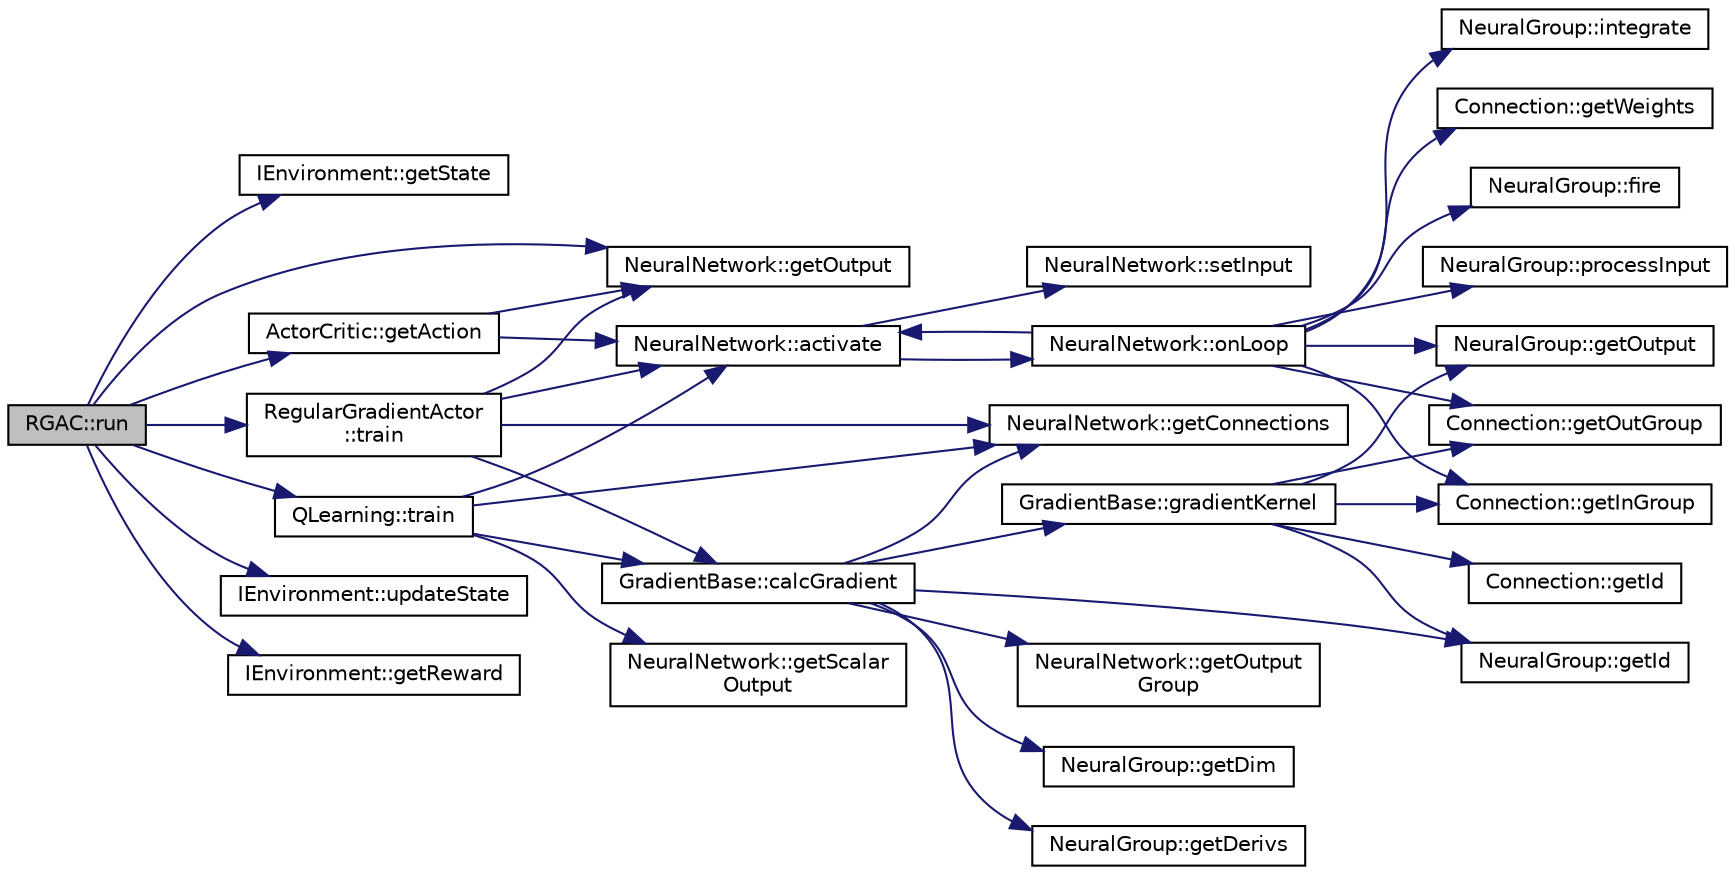 digraph "RGAC::run"
{
  edge [fontname="Helvetica",fontsize="10",labelfontname="Helvetica",labelfontsize="10"];
  node [fontname="Helvetica",fontsize="10",shape=record];
  rankdir="LR";
  Node1 [label="RGAC::run",height=0.2,width=0.4,color="black", fillcolor="grey75", style="filled", fontcolor="black"];
  Node1 -> Node2 [color="midnightblue",fontsize="10",style="solid",fontname="Helvetica"];
  Node2 [label="IEnvironment::getState",height=0.2,width=0.4,color="black", fillcolor="white", style="filled",URL="$class_i_environment.html#ae0917a9119deaf20fb39930d0c7e59d0"];
  Node1 -> Node3 [color="midnightblue",fontsize="10",style="solid",fontname="Helvetica"];
  Node3 [label="NeuralNetwork::getOutput",height=0.2,width=0.4,color="black", fillcolor="white", style="filled",URL="$class_neural_network.html#ae345d8237c7acf8ccf4282fb6f5bdb64"];
  Node1 -> Node4 [color="midnightblue",fontsize="10",style="solid",fontname="Helvetica"];
  Node4 [label="ActorCritic::getAction",height=0.2,width=0.4,color="black", fillcolor="white", style="filled",URL="$class_actor_critic.html#af6a032f49a1ebbcf2c6d26948aea8819"];
  Node4 -> Node5 [color="midnightblue",fontsize="10",style="solid",fontname="Helvetica"];
  Node5 [label="NeuralNetwork::activate",height=0.2,width=0.4,color="black", fillcolor="white", style="filled",URL="$class_neural_network.html#a3bb1261a1d661e101b6daf0053e04f67"];
  Node5 -> Node6 [color="midnightblue",fontsize="10",style="solid",fontname="Helvetica"];
  Node6 [label="NeuralNetwork::setInput",height=0.2,width=0.4,color="black", fillcolor="white", style="filled",URL="$class_neural_network.html#aad2e2758c18af40e98c2fe40f9ef2982"];
  Node5 -> Node7 [color="midnightblue",fontsize="10",style="solid",fontname="Helvetica"];
  Node7 [label="NeuralNetwork::onLoop",height=0.2,width=0.4,color="black", fillcolor="white", style="filled",URL="$class_neural_network.html#a4044438cda6aba54b4e206fc4ed68db0"];
  Node7 -> Node8 [color="midnightblue",fontsize="10",style="solid",fontname="Helvetica"];
  Node8 [label="Connection::getInGroup",height=0.2,width=0.4,color="black", fillcolor="white", style="filled",URL="$class_connection.html#a2c9f5f0f410c2b59fd9784afd8b19595"];
  Node7 -> Node9 [color="midnightblue",fontsize="10",style="solid",fontname="Helvetica"];
  Node9 [label="NeuralGroup::getOutput",height=0.2,width=0.4,color="black", fillcolor="white", style="filled",URL="$class_neural_group.html#a34f6070fcf39d5ead845132bd6fb77f6"];
  Node7 -> Node10 [color="midnightblue",fontsize="10",style="solid",fontname="Helvetica"];
  Node10 [label="Connection::getOutGroup",height=0.2,width=0.4,color="black", fillcolor="white", style="filled",URL="$class_connection.html#aa090022b0b33dc2ce0d5aa777f9a713d"];
  Node7 -> Node11 [color="midnightblue",fontsize="10",style="solid",fontname="Helvetica"];
  Node11 [label="NeuralGroup::processInput",height=0.2,width=0.4,color="black", fillcolor="white", style="filled",URL="$class_neural_group.html#ae7f141e766dc5cbbcdae8f20b589fe58"];
  Node7 -> Node12 [color="midnightblue",fontsize="10",style="solid",fontname="Helvetica"];
  Node12 [label="NeuralGroup::integrate",height=0.2,width=0.4,color="black", fillcolor="white", style="filled",URL="$class_neural_group.html#a082aa6bf07f9acce8273bdd64ff2f801"];
  Node7 -> Node13 [color="midnightblue",fontsize="10",style="solid",fontname="Helvetica"];
  Node13 [label="Connection::getWeights",height=0.2,width=0.4,color="black", fillcolor="white", style="filled",URL="$class_connection.html#a8fb1bd48d6a160a858a0eb817a1a448d"];
  Node7 -> Node14 [color="midnightblue",fontsize="10",style="solid",fontname="Helvetica"];
  Node14 [label="NeuralGroup::fire",height=0.2,width=0.4,color="black", fillcolor="white", style="filled",URL="$class_neural_group.html#ac6e81149dc216c780e6b551dce8ada52"];
  Node7 -> Node5 [color="midnightblue",fontsize="10",style="solid",fontname="Helvetica"];
  Node4 -> Node3 [color="midnightblue",fontsize="10",style="solid",fontname="Helvetica"];
  Node1 -> Node15 [color="midnightblue",fontsize="10",style="solid",fontname="Helvetica"];
  Node15 [label="IEnvironment::updateState",height=0.2,width=0.4,color="black", fillcolor="white", style="filled",URL="$class_i_environment.html#a84cb37c6d9afee162be1ac5c6af56315"];
  Node1 -> Node16 [color="midnightblue",fontsize="10",style="solid",fontname="Helvetica"];
  Node16 [label="IEnvironment::getReward",height=0.2,width=0.4,color="black", fillcolor="white", style="filled",URL="$class_i_environment.html#abb91114ded8f451f28cb87f7276ebba7"];
  Node1 -> Node17 [color="midnightblue",fontsize="10",style="solid",fontname="Helvetica"];
  Node17 [label="QLearning::train",height=0.2,width=0.4,color="black", fillcolor="white", style="filled",URL="$class_q_learning.html#a8c3ad7ae737209eec8915faaa2b8bc09"];
  Node17 -> Node5 [color="midnightblue",fontsize="10",style="solid",fontname="Helvetica"];
  Node17 -> Node18 [color="midnightblue",fontsize="10",style="solid",fontname="Helvetica"];
  Node18 [label="NeuralNetwork::getScalar\lOutput",height=0.2,width=0.4,color="black", fillcolor="white", style="filled",URL="$class_neural_network.html#a8f0fa54c6d82f176a59a838f3bf36661"];
  Node17 -> Node19 [color="midnightblue",fontsize="10",style="solid",fontname="Helvetica"];
  Node19 [label="GradientBase::calcGradient",height=0.2,width=0.4,color="black", fillcolor="white", style="filled",URL="$class_gradient_base.html#a57a07abfa7022df8050916e6a13cb885"];
  Node19 -> Node20 [color="midnightblue",fontsize="10",style="solid",fontname="Helvetica"];
  Node20 [label="NeuralNetwork::getOutput\lGroup",height=0.2,width=0.4,color="black", fillcolor="white", style="filled",URL="$class_neural_network.html#aa16b5e7dc76f9af0a86daf2d24072b44"];
  Node19 -> Node21 [color="midnightblue",fontsize="10",style="solid",fontname="Helvetica"];
  Node21 [label="NeuralGroup::getDim",height=0.2,width=0.4,color="black", fillcolor="white", style="filled",URL="$class_neural_group.html#afed5bfe263ed08affeb3990ec66fabc1"];
  Node19 -> Node22 [color="midnightblue",fontsize="10",style="solid",fontname="Helvetica"];
  Node22 [label="NeuralGroup::getId",height=0.2,width=0.4,color="black", fillcolor="white", style="filled",URL="$class_neural_group.html#a527a8128dd344e2dde768d3f9910f827"];
  Node19 -> Node23 [color="midnightblue",fontsize="10",style="solid",fontname="Helvetica"];
  Node23 [label="NeuralGroup::getDerivs",height=0.2,width=0.4,color="black", fillcolor="white", style="filled",URL="$class_neural_group.html#aa38c50a04215f1b7dc383c04341feca9"];
  Node19 -> Node24 [color="midnightblue",fontsize="10",style="solid",fontname="Helvetica"];
  Node24 [label="NeuralNetwork::getConnections",height=0.2,width=0.4,color="black", fillcolor="white", style="filled",URL="$class_neural_network.html#a4bd338c0ad1700017a082084bb682b83"];
  Node19 -> Node25 [color="midnightblue",fontsize="10",style="solid",fontname="Helvetica"];
  Node25 [label="GradientBase::gradientKernel",height=0.2,width=0.4,color="black", fillcolor="white", style="filled",URL="$class_gradient_base.html#a56429f5f06c7d252b3383b32926d4052"];
  Node25 -> Node26 [color="midnightblue",fontsize="10",style="solid",fontname="Helvetica"];
  Node26 [label="Connection::getId",height=0.2,width=0.4,color="black", fillcolor="white", style="filled",URL="$class_connection.html#ac1ef8b586beedf168dabbc8fa1174abe"];
  Node25 -> Node10 [color="midnightblue",fontsize="10",style="solid",fontname="Helvetica"];
  Node25 -> Node22 [color="midnightblue",fontsize="10",style="solid",fontname="Helvetica"];
  Node25 -> Node8 [color="midnightblue",fontsize="10",style="solid",fontname="Helvetica"];
  Node25 -> Node9 [color="midnightblue",fontsize="10",style="solid",fontname="Helvetica"];
  Node17 -> Node24 [color="midnightblue",fontsize="10",style="solid",fontname="Helvetica"];
  Node1 -> Node27 [color="midnightblue",fontsize="10",style="solid",fontname="Helvetica"];
  Node27 [label="RegularGradientActor\l::train",height=0.2,width=0.4,color="black", fillcolor="white", style="filled",URL="$class_regular_gradient_actor.html#a81035ffc78bb05c9184910da5482a302"];
  Node27 -> Node5 [color="midnightblue",fontsize="10",style="solid",fontname="Helvetica"];
  Node27 -> Node3 [color="midnightblue",fontsize="10",style="solid",fontname="Helvetica"];
  Node27 -> Node19 [color="midnightblue",fontsize="10",style="solid",fontname="Helvetica"];
  Node27 -> Node24 [color="midnightblue",fontsize="10",style="solid",fontname="Helvetica"];
}
